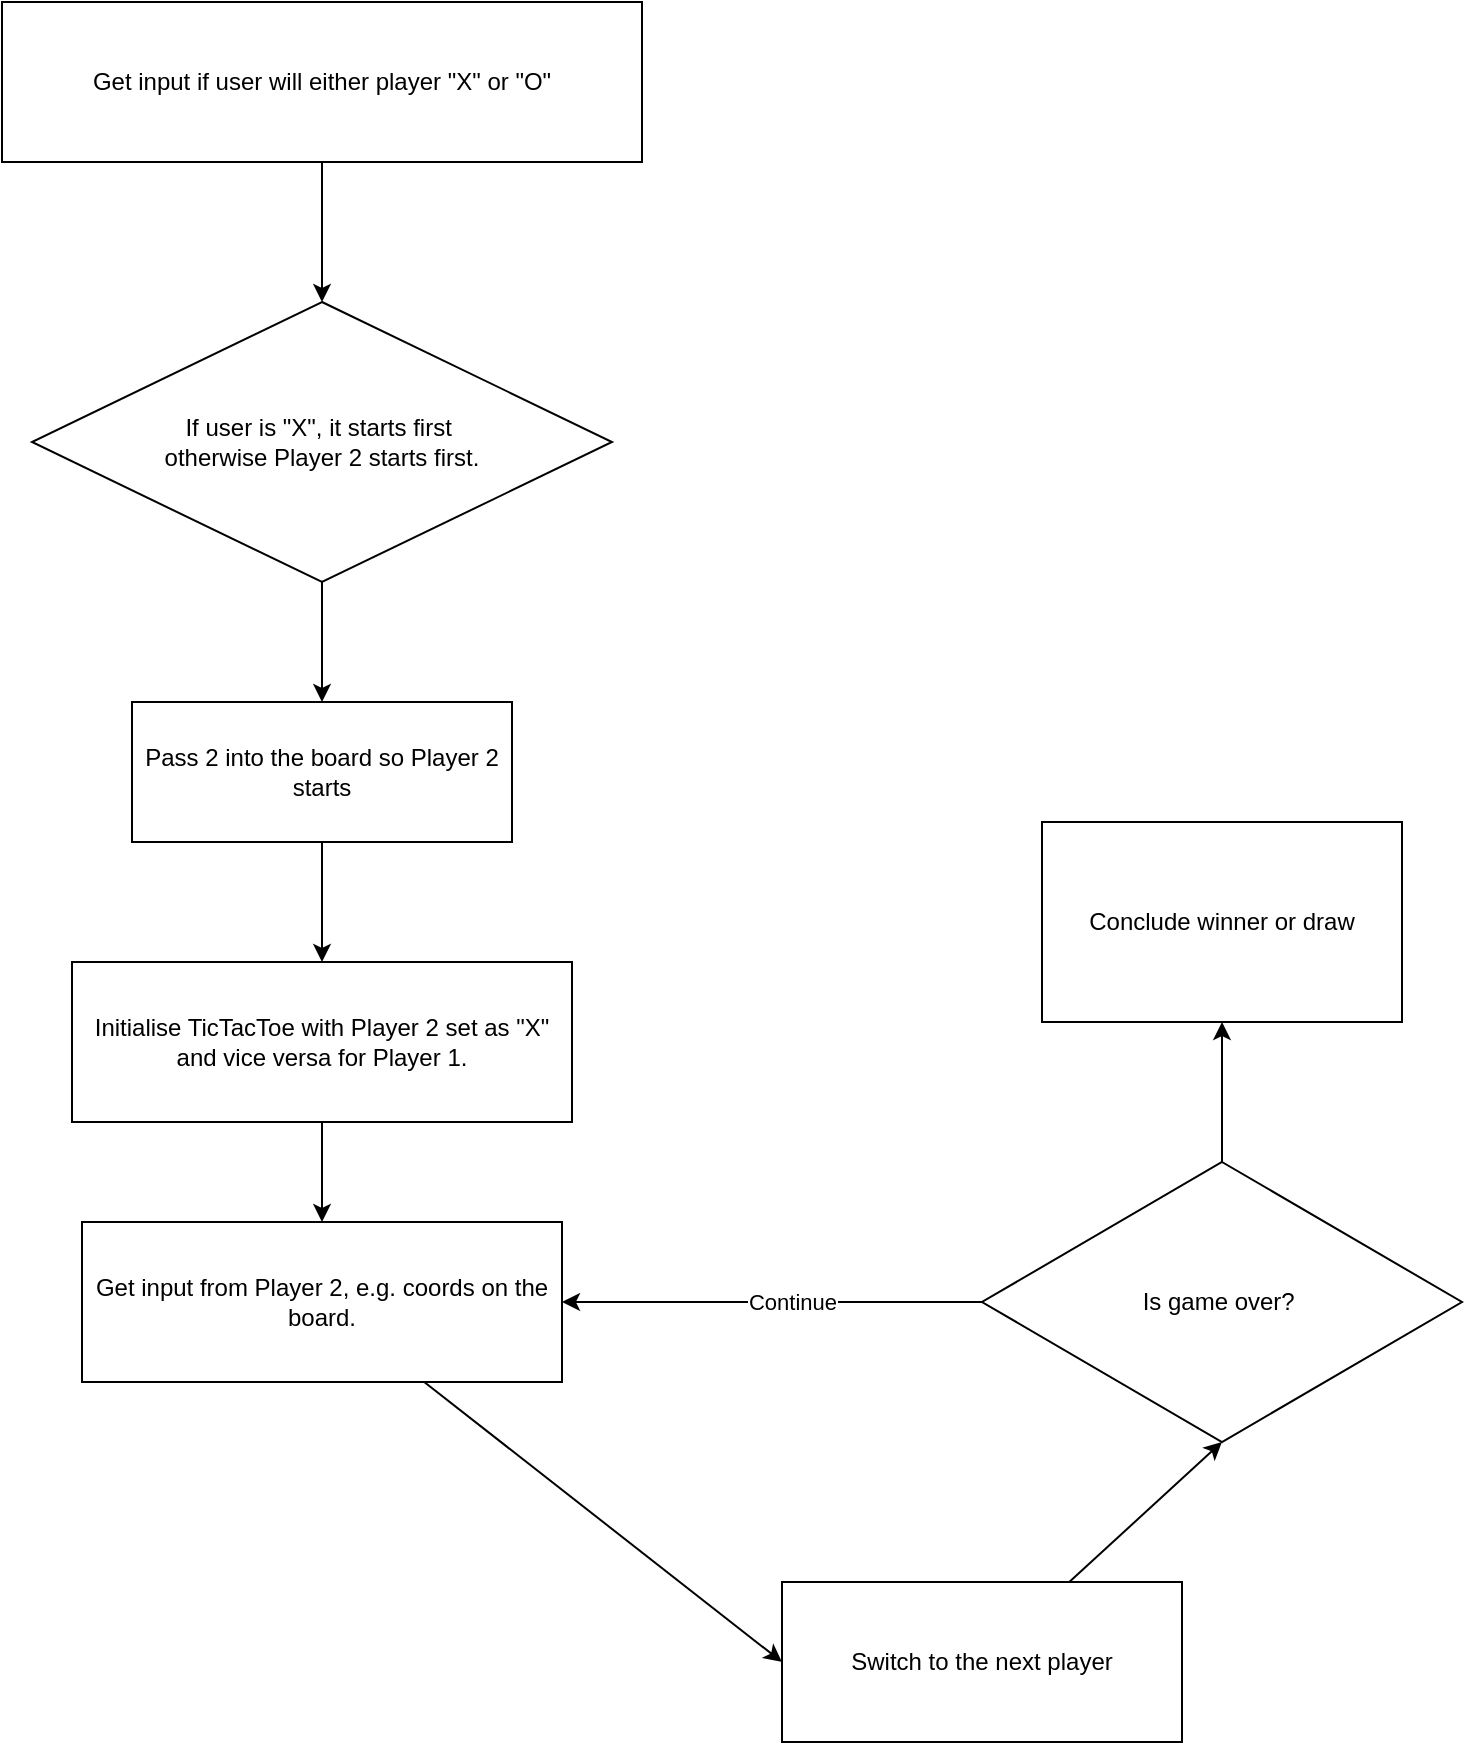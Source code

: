 <mxfile>
    <diagram id="imWgDpDHvAPzzoBh-Awp" name="Page-1">
        <mxGraphModel dx="1192" dy="779" grid="1" gridSize="10" guides="1" tooltips="1" connect="1" arrows="1" fold="1" page="1" pageScale="1" pageWidth="850" pageHeight="1100" math="0" shadow="0">
            <root>
                <mxCell id="0"/>
                <mxCell id="1" parent="0"/>
                <mxCell id="6" style="edgeStyle=none;html=1;entryX=0.5;entryY=0;entryDx=0;entryDy=0;" edge="1" parent="1" source="2" target="5">
                    <mxGeometry relative="1" as="geometry"/>
                </mxCell>
                <mxCell id="2" value="Get input if user will either player &quot;X&quot; or &quot;O&quot;" style="rounded=0;whiteSpace=wrap;html=1;" vertex="1" parent="1">
                    <mxGeometry x="30" y="30" width="320" height="80" as="geometry"/>
                </mxCell>
                <mxCell id="8" style="edgeStyle=none;html=1;entryX=0.5;entryY=0;entryDx=0;entryDy=0;" edge="1" parent="1" source="5" target="7">
                    <mxGeometry relative="1" as="geometry"/>
                </mxCell>
                <mxCell id="5" value="If user is &quot;X&quot;, it starts first&amp;nbsp;&lt;br&gt;otherwise Player 2 starts first." style="rhombus;whiteSpace=wrap;html=1;" vertex="1" parent="1">
                    <mxGeometry x="45" y="180" width="290" height="140" as="geometry"/>
                </mxCell>
                <mxCell id="10" style="edgeStyle=none;html=1;entryX=0.5;entryY=0;entryDx=0;entryDy=0;" edge="1" parent="1" source="7" target="9">
                    <mxGeometry relative="1" as="geometry"/>
                </mxCell>
                <mxCell id="7" value="Pass 2 into the board so Player 2 starts" style="rounded=0;whiteSpace=wrap;html=1;" vertex="1" parent="1">
                    <mxGeometry x="95" y="380" width="190" height="70" as="geometry"/>
                </mxCell>
                <mxCell id="12" style="edgeStyle=none;html=1;entryX=0.5;entryY=0;entryDx=0;entryDy=0;" edge="1" parent="1" source="9" target="11">
                    <mxGeometry relative="1" as="geometry"/>
                </mxCell>
                <mxCell id="9" value="Initialise TicTacToe with Player 2 set as &quot;X&quot; and vice versa for Player 1." style="rounded=0;whiteSpace=wrap;html=1;" vertex="1" parent="1">
                    <mxGeometry x="65" y="510" width="250" height="80" as="geometry"/>
                </mxCell>
                <mxCell id="14" style="edgeStyle=none;html=1;entryX=0;entryY=0.5;entryDx=0;entryDy=0;" edge="1" parent="1" source="11" target="13">
                    <mxGeometry relative="1" as="geometry"/>
                </mxCell>
                <mxCell id="11" value="Get input from Player 2, e.g. coords on the board." style="rounded=0;whiteSpace=wrap;html=1;" vertex="1" parent="1">
                    <mxGeometry x="70" y="640" width="240" height="80" as="geometry"/>
                </mxCell>
                <mxCell id="16" style="edgeStyle=none;html=1;entryX=0.5;entryY=1;entryDx=0;entryDy=0;" edge="1" parent="1" source="13" target="15">
                    <mxGeometry relative="1" as="geometry"/>
                </mxCell>
                <mxCell id="13" value="Switch to the next player" style="rounded=0;whiteSpace=wrap;html=1;" vertex="1" parent="1">
                    <mxGeometry x="420" y="820" width="200" height="80" as="geometry"/>
                </mxCell>
                <mxCell id="17" style="edgeStyle=none;html=1;entryX=1;entryY=0.5;entryDx=0;entryDy=0;" edge="1" parent="1" source="15" target="11">
                    <mxGeometry relative="1" as="geometry"/>
                </mxCell>
                <mxCell id="18" value="Continue" style="edgeLabel;html=1;align=center;verticalAlign=middle;resizable=0;points=[];" vertex="1" connectable="0" parent="17">
                    <mxGeometry x="0.143" y="3" relative="1" as="geometry">
                        <mxPoint x="25" y="-3" as="offset"/>
                    </mxGeometry>
                </mxCell>
                <mxCell id="21" style="edgeStyle=none;html=1;entryX=0.5;entryY=1;entryDx=0;entryDy=0;" edge="1" parent="1" source="15" target="19">
                    <mxGeometry relative="1" as="geometry"/>
                </mxCell>
                <mxCell id="15" value="Is game over?&amp;nbsp;" style="rhombus;whiteSpace=wrap;html=1;" vertex="1" parent="1">
                    <mxGeometry x="520" y="610" width="240" height="140" as="geometry"/>
                </mxCell>
                <mxCell id="19" value="Conclude winner or draw" style="rounded=0;whiteSpace=wrap;html=1;" vertex="1" parent="1">
                    <mxGeometry x="550" y="440" width="180" height="100" as="geometry"/>
                </mxCell>
            </root>
        </mxGraphModel>
    </diagram>
</mxfile>
